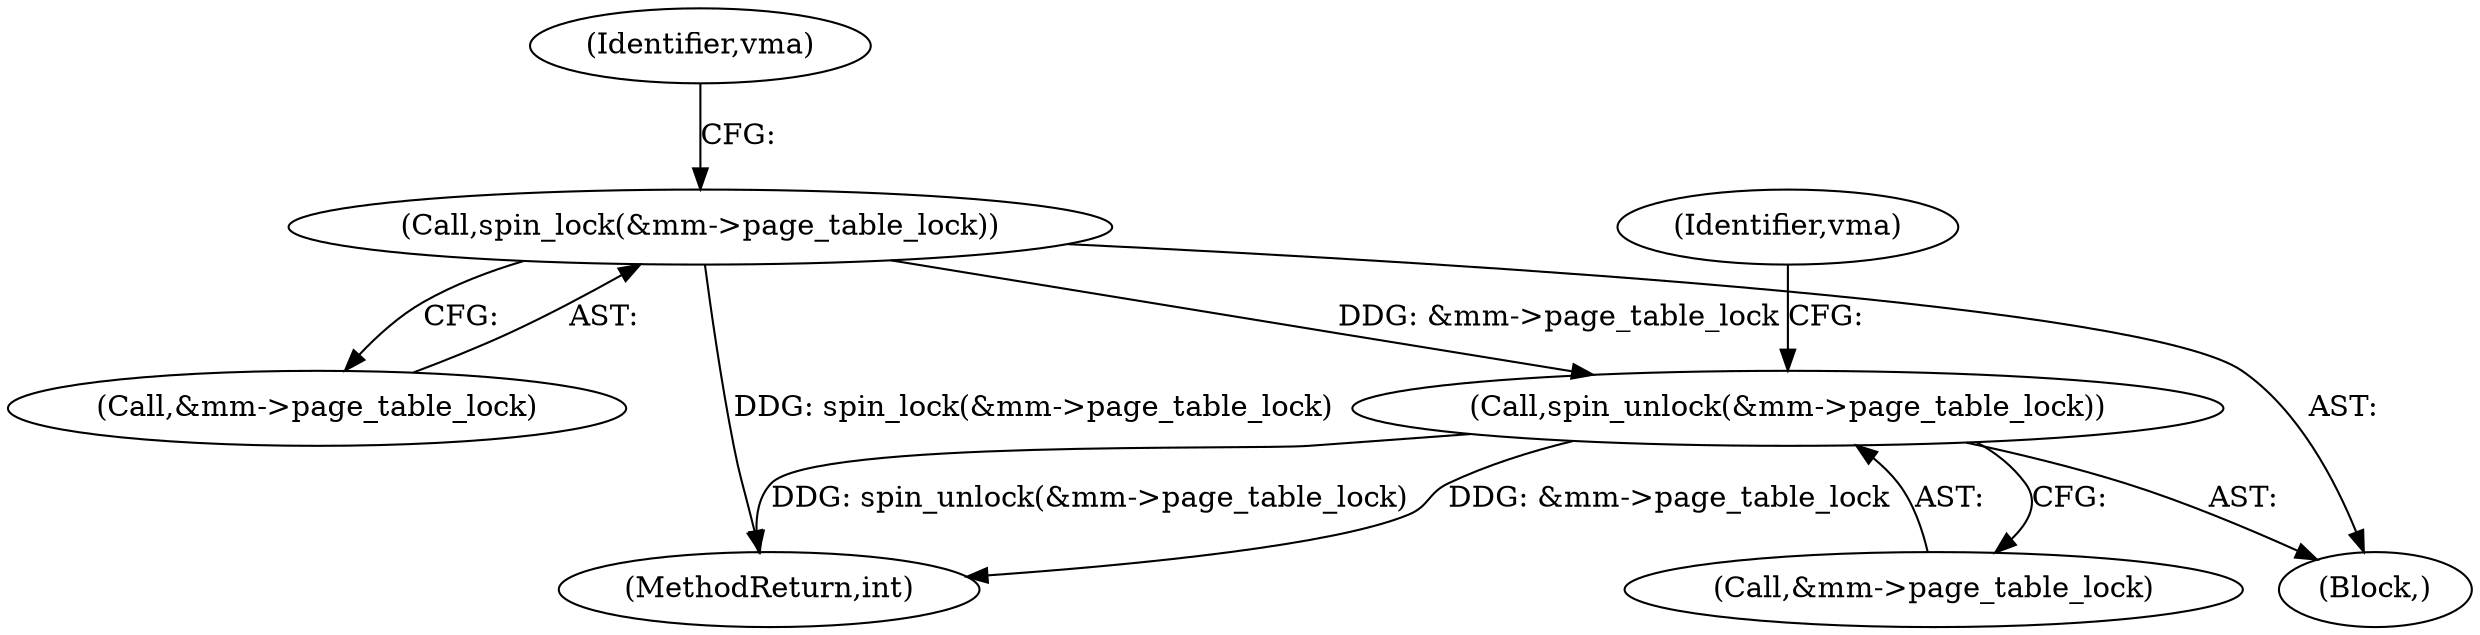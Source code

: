 digraph "0_linux_0a1d52994d440e21def1c2174932410b4f2a98a1@pointer" {
"1000222" [label="(Call,spin_lock(&mm->page_table_lock))"];
"1000260" [label="(Call,spin_unlock(&mm->page_table_lock))"];
"1000260" [label="(Call,spin_unlock(&mm->page_table_lock))"];
"1000223" [label="(Call,&mm->page_table_lock)"];
"1000261" [label="(Call,&mm->page_table_lock)"];
"1000222" [label="(Call,spin_lock(&mm->page_table_lock))"];
"1000230" [label="(Identifier,vma)"];
"1000266" [label="(Identifier,vma)"];
"1000221" [label="(Block,)"];
"1000280" [label="(MethodReturn,int)"];
"1000222" -> "1000221"  [label="AST: "];
"1000222" -> "1000223"  [label="CFG: "];
"1000223" -> "1000222"  [label="AST: "];
"1000230" -> "1000222"  [label="CFG: "];
"1000222" -> "1000280"  [label="DDG: spin_lock(&mm->page_table_lock)"];
"1000222" -> "1000260"  [label="DDG: &mm->page_table_lock"];
"1000260" -> "1000221"  [label="AST: "];
"1000260" -> "1000261"  [label="CFG: "];
"1000261" -> "1000260"  [label="AST: "];
"1000266" -> "1000260"  [label="CFG: "];
"1000260" -> "1000280"  [label="DDG: spin_unlock(&mm->page_table_lock)"];
"1000260" -> "1000280"  [label="DDG: &mm->page_table_lock"];
}
